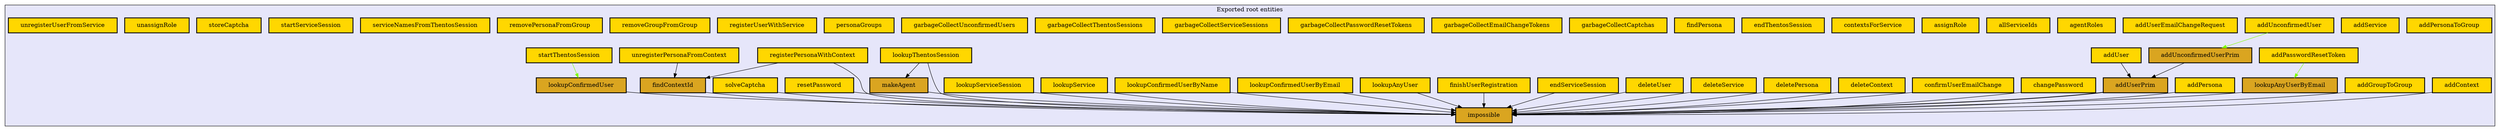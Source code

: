 digraph "Levels within Thentos.Transaction" {
    node [margin="0.4,0.1"
         ,style=filled];
    subgraph cluster_0 {
        graph [label="Exported root entities"
              ,style=filled
              ,fillcolor=lavender];
        1 [label=addContext
          ,shape=box
          ,fillcolor=gold
          ,style="filled,bold"];
        2 [label=addGroupToGroup
          ,shape=box
          ,fillcolor=gold
          ,style="filled,bold"];
        3 [label=addPasswordResetToken
          ,shape=box
          ,fillcolor=gold
          ,style="filled,bold"];
        4 [label=addPersona
          ,shape=box
          ,fillcolor=gold
          ,style="filled,bold"];
        5 [label=addPersonaToGroup
          ,shape=box
          ,fillcolor=gold
          ,style="filled,bold"];
        6 [label=addService
          ,shape=box
          ,fillcolor=gold
          ,style="filled,bold"];
        7 [label=addUnconfirmedUser
          ,shape=box
          ,fillcolor=gold
          ,style="filled,bold"];
        8 [label=addUnconfirmedUserPrim
          ,shape=box
          ,fillcolor=goldenrod
          ,style="filled,bold"];
        9 [label=addUser
          ,shape=box
          ,fillcolor=gold
          ,style="filled,bold"];
        10 [label=addUserEmailChangeRequest
           ,shape=box
           ,fillcolor=gold
           ,style="filled,bold"];
        11 [label=addUserPrim
           ,shape=box
           ,fillcolor=goldenrod
           ,style="filled,bold"];
        12 [label=agentRoles
           ,shape=box
           ,fillcolor=gold
           ,style="filled,bold"];
        13 [label=allServiceIds
           ,shape=box
           ,fillcolor=gold
           ,style="filled,bold"];
        14 [label=assignRole
           ,shape=box
           ,fillcolor=gold
           ,style="filled,bold"];
        15 [label=changePassword
           ,shape=box
           ,fillcolor=gold
           ,style="filled,bold"];
        16 [label=confirmUserEmailChange
           ,shape=box
           ,fillcolor=gold
           ,style="filled,bold"];
        17 [label=contextsForService
           ,shape=box
           ,fillcolor=gold
           ,style="filled,bold"];
        18 [label=deleteContext
           ,shape=box
           ,fillcolor=gold
           ,style="filled,bold"];
        19 [label=deletePersona
           ,shape=box
           ,fillcolor=gold
           ,style="filled,bold"];
        20 [label=deleteService
           ,shape=box
           ,fillcolor=gold
           ,style="filled,bold"];
        21 [label=deleteUser
           ,shape=box
           ,fillcolor=gold
           ,style="filled,bold"];
        22 [label=endServiceSession
           ,shape=box
           ,fillcolor=gold
           ,style="filled,bold"];
        23 [label=endThentosSession
           ,shape=box
           ,fillcolor=gold
           ,style="filled,bold"];
        24 [label=findContextId
           ,shape=box
           ,fillcolor=goldenrod
           ,style="filled,bold"];
        25 [label=findPersona
           ,shape=box
           ,fillcolor=gold
           ,style="filled,bold"];
        26 [label=finishUserRegistration
           ,shape=box
           ,fillcolor=gold
           ,style="filled,bold"];
        27 [label=garbageCollectCaptchas
           ,shape=box
           ,fillcolor=gold
           ,style="filled,bold"];
        28 [label=garbageCollectEmailChangeTokens
           ,shape=box
           ,fillcolor=gold
           ,style="filled,bold"];
        29 [label=garbageCollectPasswordResetTokens
           ,shape=box
           ,fillcolor=gold
           ,style="filled,bold"];
        30 [label=garbageCollectServiceSessions
           ,shape=box
           ,fillcolor=gold
           ,style="filled,bold"];
        31 [label=garbageCollectThentosSessions
           ,shape=box
           ,fillcolor=gold
           ,style="filled,bold"];
        32 [label=garbageCollectUnconfirmedUsers
           ,shape=box
           ,fillcolor=gold
           ,style="filled,bold"];
        33 [label=impossible
           ,shape=box
           ,fillcolor=goldenrod
           ,style="filled,bold"];
        34 [label=lookupAnyUser
           ,shape=box
           ,fillcolor=gold
           ,style="filled,bold"];
        35 [label=lookupAnyUserByEmail
           ,shape=box
           ,fillcolor=goldenrod
           ,style="filled,bold"];
        36 [label=lookupConfirmedUser
           ,shape=box
           ,fillcolor=goldenrod
           ,style="filled,bold"];
        37 [label=lookupConfirmedUserByEmail
           ,shape=box
           ,fillcolor=gold
           ,style="filled,bold"];
        38 [label=lookupConfirmedUserByName
           ,shape=box
           ,fillcolor=gold
           ,style="filled,bold"];
        39 [label=lookupService
           ,shape=box
           ,fillcolor=gold
           ,style="filled,bold"];
        40 [label=lookupServiceSession
           ,shape=box
           ,fillcolor=gold
           ,style="filled,bold"];
        41 [label=lookupThentosSession
           ,shape=box
           ,fillcolor=gold
           ,style="filled,bold"];
        42 [label=makeAgent
           ,shape=box
           ,fillcolor=goldenrod
           ,style="filled,bold"];
        43 [label=personaGroups
           ,shape=box
           ,fillcolor=gold
           ,style="filled,bold"];
        44 [label=registerPersonaWithContext
           ,shape=box
           ,fillcolor=gold
           ,style="filled,bold"];
        45 [label=registerUserWithService
           ,shape=box
           ,fillcolor=gold
           ,style="filled,bold"];
        46 [label=removeGroupFromGroup
           ,shape=box
           ,fillcolor=gold
           ,style="filled,bold"];
        47 [label=removePersonaFromGroup
           ,shape=box
           ,fillcolor=gold
           ,style="filled,bold"];
        48 [label=resetPassword
           ,shape=box
           ,fillcolor=gold
           ,style="filled,bold"];
        49 [label=serviceNamesFromThentosSession
           ,shape=box
           ,fillcolor=gold
           ,style="filled,bold"];
        50 [label=solveCaptcha
           ,shape=box
           ,fillcolor=gold
           ,style="filled,bold"];
        51 [label=startServiceSession
           ,shape=box
           ,fillcolor=gold
           ,style="filled,bold"];
        52 [label=startThentosSession
           ,shape=box
           ,fillcolor=gold
           ,style="filled,bold"];
        53 [label=storeCaptcha
           ,shape=box
           ,fillcolor=gold
           ,style="filled,bold"];
        54 [label=unassignRole
           ,shape=box
           ,fillcolor=gold
           ,style="filled,bold"];
        55 [label=unregisterPersonaFromContext
           ,shape=box
           ,fillcolor=gold
           ,style="filled,bold"];
        56 [label=unregisterUserFromService
           ,shape=box
           ,fillcolor=gold
           ,style="filled,bold"];
    }
    1 -> 33 [penwidth=1
            ,color=black];
    2 -> 33 [penwidth=1
            ,color=black];
    3 -> 35 [penwidth=1
            ,color=chartreuse];
    4 -> 33 [penwidth=1
            ,color=black];
    7 -> 8 [penwidth=1
           ,color=chartreuse];
    8 -> 11 [penwidth=1
            ,color=black];
    9 -> 11 [penwidth=1
            ,color=black];
    11 -> 33 [penwidth=1.6931471805599454
             ,color=black];
    15 -> 33 [penwidth=1
             ,color=black];
    16 -> 33 [penwidth=1
             ,color=black];
    18 -> 33 [penwidth=1
             ,color=black];
    19 -> 33 [penwidth=1
             ,color=black];
    20 -> 33 [penwidth=1
             ,color=black];
    21 -> 33 [penwidth=1
             ,color=black];
    22 -> 33 [penwidth=1
             ,color=black];
    24 -> 33 [penwidth=1
             ,color=black];
    26 -> 33 [penwidth=1
             ,color=black];
    34 -> 33 [penwidth=1
             ,color=black];
    35 -> 33 [penwidth=1
             ,color=black];
    36 -> 33 [penwidth=1
             ,color=black];
    37 -> 33 [penwidth=1
             ,color=black];
    38 -> 33 [penwidth=1
             ,color=black];
    39 -> 33 [penwidth=1
             ,color=black];
    40 -> 33 [penwidth=1
             ,color=black];
    41 -> 33 [penwidth=1
             ,color=black];
    41 -> 42 [penwidth=1
             ,color=black];
    42 -> 33 [penwidth=1
             ,color=black];
    44 -> 24 [penwidth=1
             ,color=black];
    44 -> 33 [penwidth=1
             ,color=black];
    48 -> 33 [penwidth=1
             ,color=black];
    50 -> 33 [penwidth=1
             ,color=black];
    52 -> 36 [penwidth=1
             ,color=chartreuse];
    55 -> 24 [penwidth=1
             ,color=black];
}
